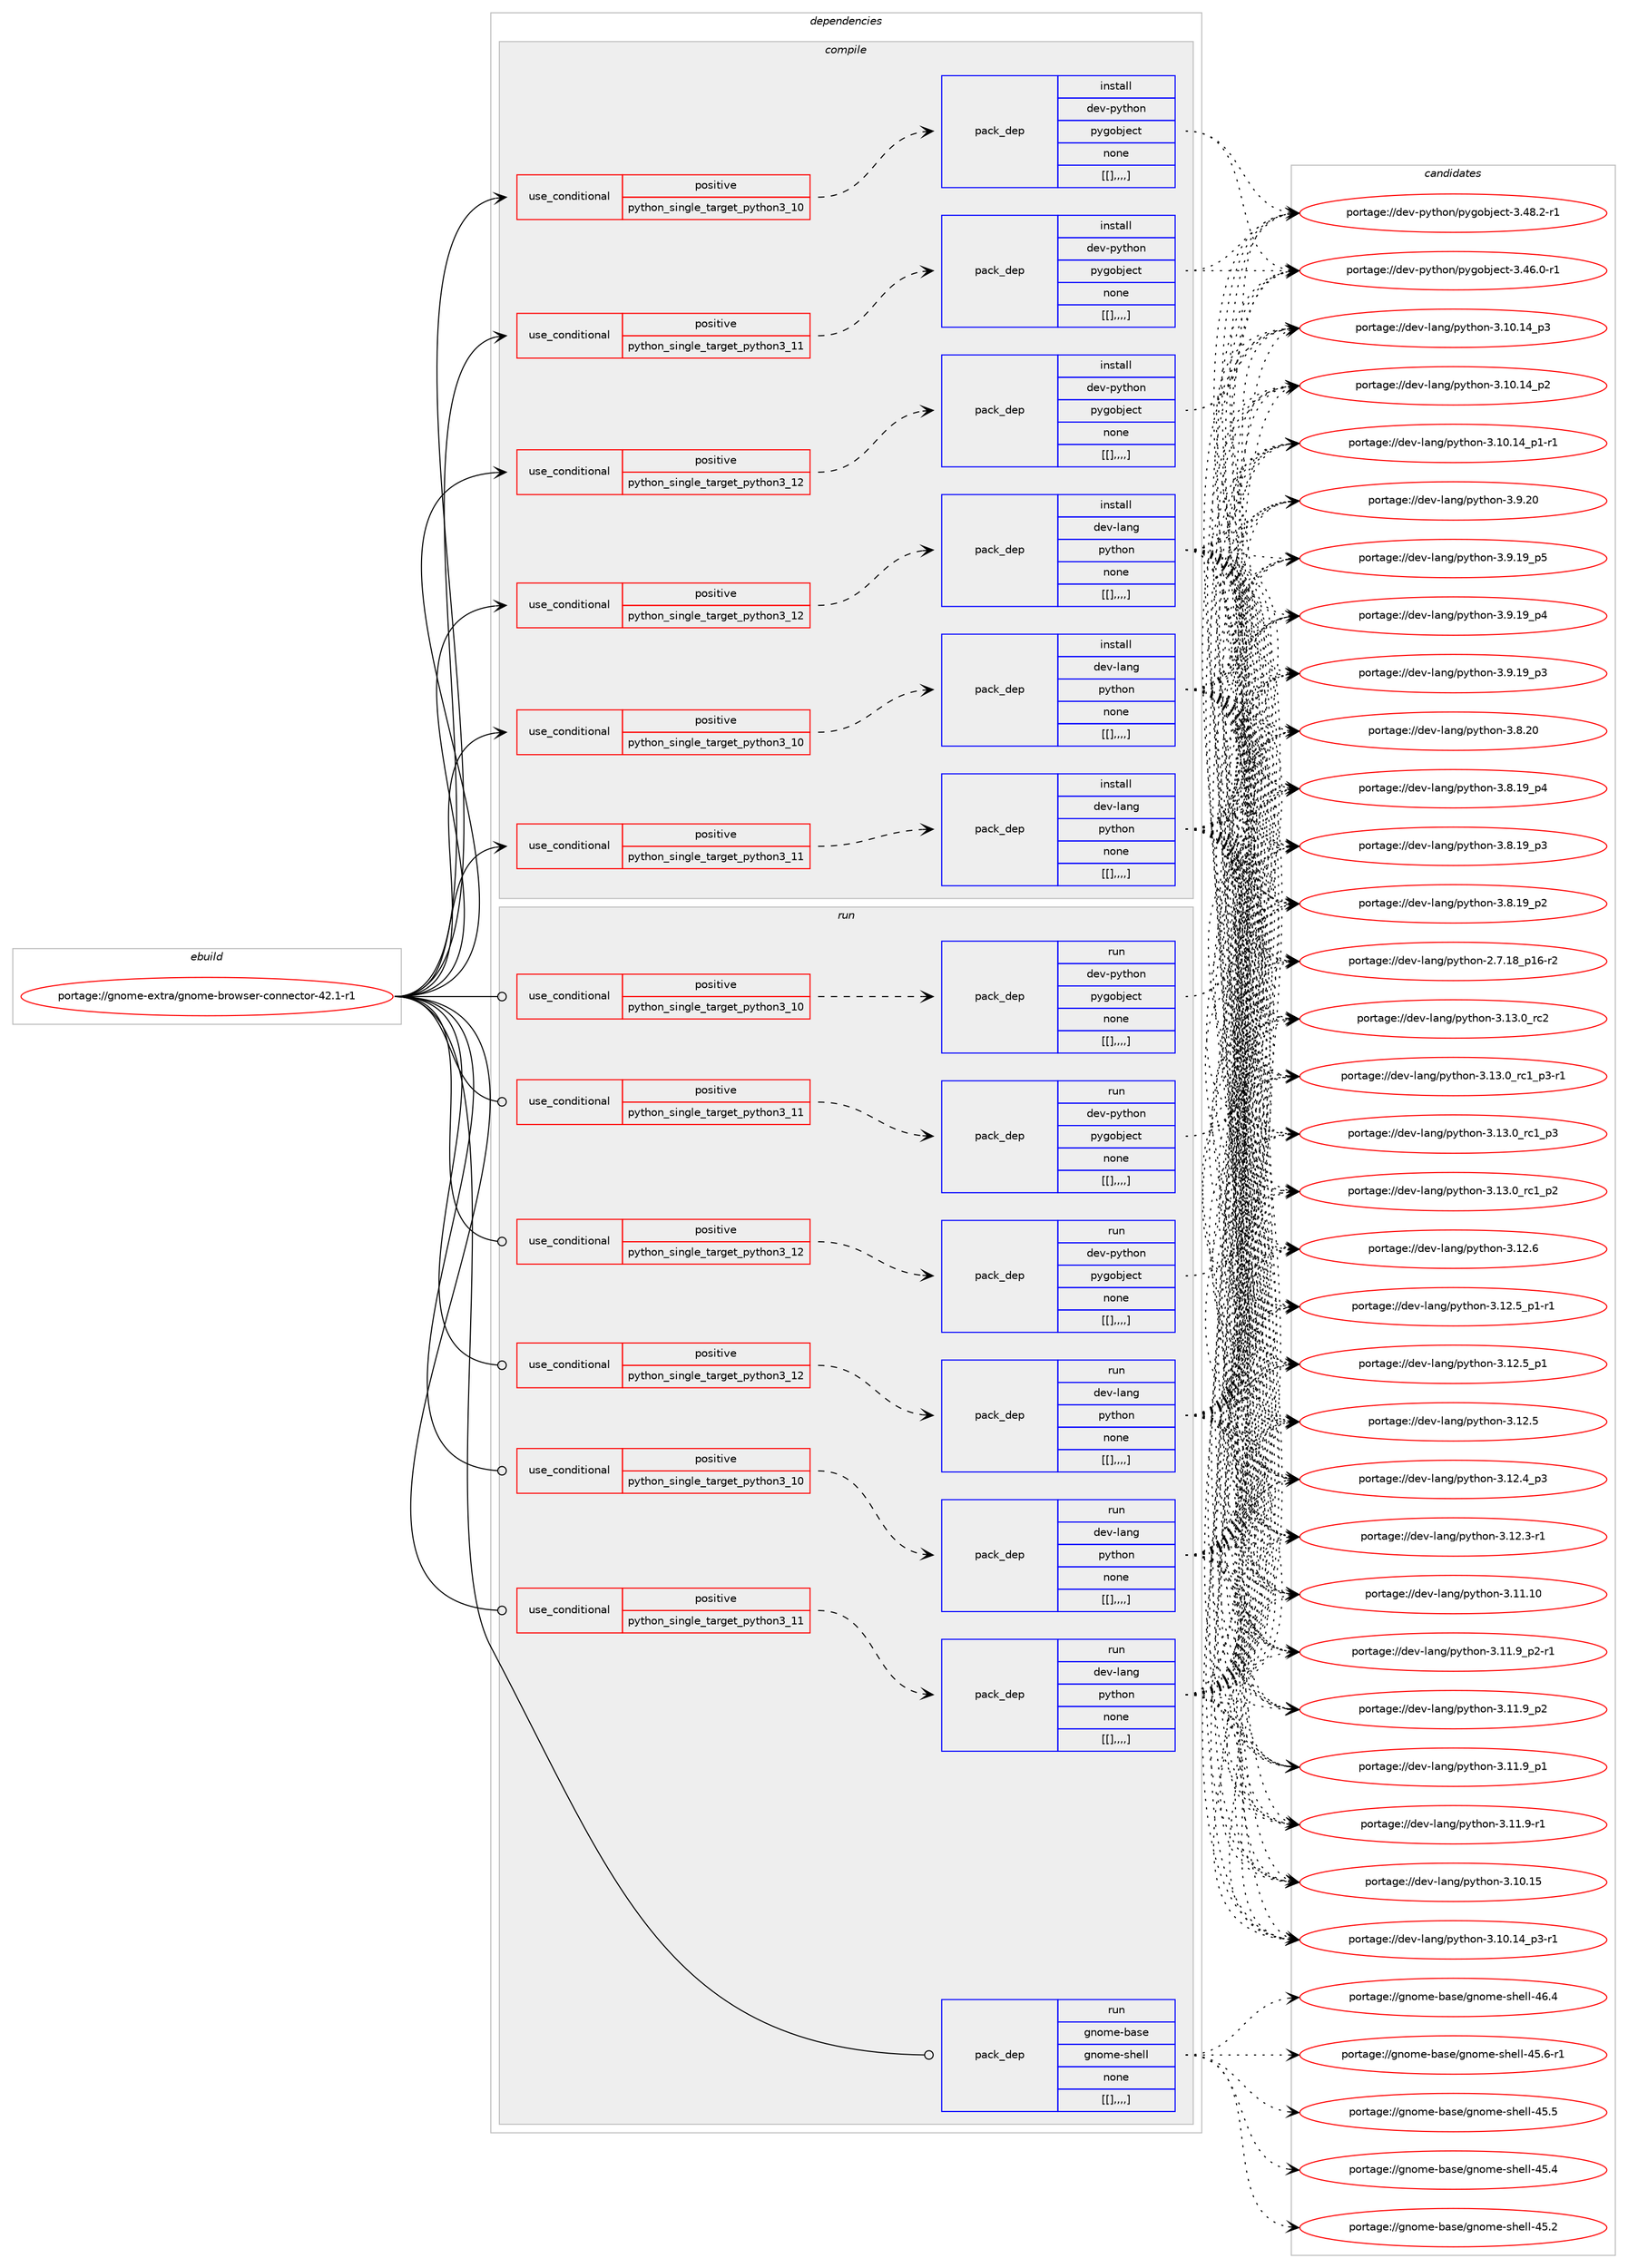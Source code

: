 digraph prolog {

# *************
# Graph options
# *************

newrank=true;
concentrate=true;
compound=true;
graph [rankdir=LR,fontname=Helvetica,fontsize=10,ranksep=1.5];#, ranksep=2.5, nodesep=0.2];
edge  [arrowhead=vee];
node  [fontname=Helvetica,fontsize=10];

# **********
# The ebuild
# **********

subgraph cluster_leftcol {
color=gray;
label=<<i>ebuild</i>>;
id [label="portage://gnome-extra/gnome-browser-connector-42.1-r1", color=red, width=4, href="../gnome-extra/gnome-browser-connector-42.1-r1.svg"];
}

# ****************
# The dependencies
# ****************

subgraph cluster_midcol {
color=gray;
label=<<i>dependencies</i>>;
subgraph cluster_compile {
fillcolor="#eeeeee";
style=filled;
label=<<i>compile</i>>;
subgraph cond67592 {
dependency243930 [label=<<TABLE BORDER="0" CELLBORDER="1" CELLSPACING="0" CELLPADDING="4"><TR><TD ROWSPAN="3" CELLPADDING="10">use_conditional</TD></TR><TR><TD>positive</TD></TR><TR><TD>python_single_target_python3_10</TD></TR></TABLE>>, shape=none, color=red];
subgraph pack174820 {
dependency243931 [label=<<TABLE BORDER="0" CELLBORDER="1" CELLSPACING="0" CELLPADDING="4" WIDTH="220"><TR><TD ROWSPAN="6" CELLPADDING="30">pack_dep</TD></TR><TR><TD WIDTH="110">install</TD></TR><TR><TD>dev-lang</TD></TR><TR><TD>python</TD></TR><TR><TD>none</TD></TR><TR><TD>[[],,,,]</TD></TR></TABLE>>, shape=none, color=blue];
}
dependency243930:e -> dependency243931:w [weight=20,style="dashed",arrowhead="vee"];
}
id:e -> dependency243930:w [weight=20,style="solid",arrowhead="vee"];
subgraph cond67593 {
dependency243932 [label=<<TABLE BORDER="0" CELLBORDER="1" CELLSPACING="0" CELLPADDING="4"><TR><TD ROWSPAN="3" CELLPADDING="10">use_conditional</TD></TR><TR><TD>positive</TD></TR><TR><TD>python_single_target_python3_10</TD></TR></TABLE>>, shape=none, color=red];
subgraph pack174821 {
dependency243933 [label=<<TABLE BORDER="0" CELLBORDER="1" CELLSPACING="0" CELLPADDING="4" WIDTH="220"><TR><TD ROWSPAN="6" CELLPADDING="30">pack_dep</TD></TR><TR><TD WIDTH="110">install</TD></TR><TR><TD>dev-python</TD></TR><TR><TD>pygobject</TD></TR><TR><TD>none</TD></TR><TR><TD>[[],,,,]</TD></TR></TABLE>>, shape=none, color=blue];
}
dependency243932:e -> dependency243933:w [weight=20,style="dashed",arrowhead="vee"];
}
id:e -> dependency243932:w [weight=20,style="solid",arrowhead="vee"];
subgraph cond67594 {
dependency243934 [label=<<TABLE BORDER="0" CELLBORDER="1" CELLSPACING="0" CELLPADDING="4"><TR><TD ROWSPAN="3" CELLPADDING="10">use_conditional</TD></TR><TR><TD>positive</TD></TR><TR><TD>python_single_target_python3_11</TD></TR></TABLE>>, shape=none, color=red];
subgraph pack174822 {
dependency243935 [label=<<TABLE BORDER="0" CELLBORDER="1" CELLSPACING="0" CELLPADDING="4" WIDTH="220"><TR><TD ROWSPAN="6" CELLPADDING="30">pack_dep</TD></TR><TR><TD WIDTH="110">install</TD></TR><TR><TD>dev-lang</TD></TR><TR><TD>python</TD></TR><TR><TD>none</TD></TR><TR><TD>[[],,,,]</TD></TR></TABLE>>, shape=none, color=blue];
}
dependency243934:e -> dependency243935:w [weight=20,style="dashed",arrowhead="vee"];
}
id:e -> dependency243934:w [weight=20,style="solid",arrowhead="vee"];
subgraph cond67595 {
dependency243936 [label=<<TABLE BORDER="0" CELLBORDER="1" CELLSPACING="0" CELLPADDING="4"><TR><TD ROWSPAN="3" CELLPADDING="10">use_conditional</TD></TR><TR><TD>positive</TD></TR><TR><TD>python_single_target_python3_11</TD></TR></TABLE>>, shape=none, color=red];
subgraph pack174823 {
dependency243937 [label=<<TABLE BORDER="0" CELLBORDER="1" CELLSPACING="0" CELLPADDING="4" WIDTH="220"><TR><TD ROWSPAN="6" CELLPADDING="30">pack_dep</TD></TR><TR><TD WIDTH="110">install</TD></TR><TR><TD>dev-python</TD></TR><TR><TD>pygobject</TD></TR><TR><TD>none</TD></TR><TR><TD>[[],,,,]</TD></TR></TABLE>>, shape=none, color=blue];
}
dependency243936:e -> dependency243937:w [weight=20,style="dashed",arrowhead="vee"];
}
id:e -> dependency243936:w [weight=20,style="solid",arrowhead="vee"];
subgraph cond67596 {
dependency243938 [label=<<TABLE BORDER="0" CELLBORDER="1" CELLSPACING="0" CELLPADDING="4"><TR><TD ROWSPAN="3" CELLPADDING="10">use_conditional</TD></TR><TR><TD>positive</TD></TR><TR><TD>python_single_target_python3_12</TD></TR></TABLE>>, shape=none, color=red];
subgraph pack174824 {
dependency243939 [label=<<TABLE BORDER="0" CELLBORDER="1" CELLSPACING="0" CELLPADDING="4" WIDTH="220"><TR><TD ROWSPAN="6" CELLPADDING="30">pack_dep</TD></TR><TR><TD WIDTH="110">install</TD></TR><TR><TD>dev-lang</TD></TR><TR><TD>python</TD></TR><TR><TD>none</TD></TR><TR><TD>[[],,,,]</TD></TR></TABLE>>, shape=none, color=blue];
}
dependency243938:e -> dependency243939:w [weight=20,style="dashed",arrowhead="vee"];
}
id:e -> dependency243938:w [weight=20,style="solid",arrowhead="vee"];
subgraph cond67597 {
dependency243940 [label=<<TABLE BORDER="0" CELLBORDER="1" CELLSPACING="0" CELLPADDING="4"><TR><TD ROWSPAN="3" CELLPADDING="10">use_conditional</TD></TR><TR><TD>positive</TD></TR><TR><TD>python_single_target_python3_12</TD></TR></TABLE>>, shape=none, color=red];
subgraph pack174825 {
dependency243941 [label=<<TABLE BORDER="0" CELLBORDER="1" CELLSPACING="0" CELLPADDING="4" WIDTH="220"><TR><TD ROWSPAN="6" CELLPADDING="30">pack_dep</TD></TR><TR><TD WIDTH="110">install</TD></TR><TR><TD>dev-python</TD></TR><TR><TD>pygobject</TD></TR><TR><TD>none</TD></TR><TR><TD>[[],,,,]</TD></TR></TABLE>>, shape=none, color=blue];
}
dependency243940:e -> dependency243941:w [weight=20,style="dashed",arrowhead="vee"];
}
id:e -> dependency243940:w [weight=20,style="solid",arrowhead="vee"];
}
subgraph cluster_compileandrun {
fillcolor="#eeeeee";
style=filled;
label=<<i>compile and run</i>>;
}
subgraph cluster_run {
fillcolor="#eeeeee";
style=filled;
label=<<i>run</i>>;
subgraph cond67598 {
dependency243942 [label=<<TABLE BORDER="0" CELLBORDER="1" CELLSPACING="0" CELLPADDING="4"><TR><TD ROWSPAN="3" CELLPADDING="10">use_conditional</TD></TR><TR><TD>positive</TD></TR><TR><TD>python_single_target_python3_10</TD></TR></TABLE>>, shape=none, color=red];
subgraph pack174826 {
dependency243943 [label=<<TABLE BORDER="0" CELLBORDER="1" CELLSPACING="0" CELLPADDING="4" WIDTH="220"><TR><TD ROWSPAN="6" CELLPADDING="30">pack_dep</TD></TR><TR><TD WIDTH="110">run</TD></TR><TR><TD>dev-lang</TD></TR><TR><TD>python</TD></TR><TR><TD>none</TD></TR><TR><TD>[[],,,,]</TD></TR></TABLE>>, shape=none, color=blue];
}
dependency243942:e -> dependency243943:w [weight=20,style="dashed",arrowhead="vee"];
}
id:e -> dependency243942:w [weight=20,style="solid",arrowhead="odot"];
subgraph cond67599 {
dependency243944 [label=<<TABLE BORDER="0" CELLBORDER="1" CELLSPACING="0" CELLPADDING="4"><TR><TD ROWSPAN="3" CELLPADDING="10">use_conditional</TD></TR><TR><TD>positive</TD></TR><TR><TD>python_single_target_python3_10</TD></TR></TABLE>>, shape=none, color=red];
subgraph pack174827 {
dependency243945 [label=<<TABLE BORDER="0" CELLBORDER="1" CELLSPACING="0" CELLPADDING="4" WIDTH="220"><TR><TD ROWSPAN="6" CELLPADDING="30">pack_dep</TD></TR><TR><TD WIDTH="110">run</TD></TR><TR><TD>dev-python</TD></TR><TR><TD>pygobject</TD></TR><TR><TD>none</TD></TR><TR><TD>[[],,,,]</TD></TR></TABLE>>, shape=none, color=blue];
}
dependency243944:e -> dependency243945:w [weight=20,style="dashed",arrowhead="vee"];
}
id:e -> dependency243944:w [weight=20,style="solid",arrowhead="odot"];
subgraph cond67600 {
dependency243946 [label=<<TABLE BORDER="0" CELLBORDER="1" CELLSPACING="0" CELLPADDING="4"><TR><TD ROWSPAN="3" CELLPADDING="10">use_conditional</TD></TR><TR><TD>positive</TD></TR><TR><TD>python_single_target_python3_11</TD></TR></TABLE>>, shape=none, color=red];
subgraph pack174828 {
dependency243947 [label=<<TABLE BORDER="0" CELLBORDER="1" CELLSPACING="0" CELLPADDING="4" WIDTH="220"><TR><TD ROWSPAN="6" CELLPADDING="30">pack_dep</TD></TR><TR><TD WIDTH="110">run</TD></TR><TR><TD>dev-lang</TD></TR><TR><TD>python</TD></TR><TR><TD>none</TD></TR><TR><TD>[[],,,,]</TD></TR></TABLE>>, shape=none, color=blue];
}
dependency243946:e -> dependency243947:w [weight=20,style="dashed",arrowhead="vee"];
}
id:e -> dependency243946:w [weight=20,style="solid",arrowhead="odot"];
subgraph cond67601 {
dependency243948 [label=<<TABLE BORDER="0" CELLBORDER="1" CELLSPACING="0" CELLPADDING="4"><TR><TD ROWSPAN="3" CELLPADDING="10">use_conditional</TD></TR><TR><TD>positive</TD></TR><TR><TD>python_single_target_python3_11</TD></TR></TABLE>>, shape=none, color=red];
subgraph pack174829 {
dependency243949 [label=<<TABLE BORDER="0" CELLBORDER="1" CELLSPACING="0" CELLPADDING="4" WIDTH="220"><TR><TD ROWSPAN="6" CELLPADDING="30">pack_dep</TD></TR><TR><TD WIDTH="110">run</TD></TR><TR><TD>dev-python</TD></TR><TR><TD>pygobject</TD></TR><TR><TD>none</TD></TR><TR><TD>[[],,,,]</TD></TR></TABLE>>, shape=none, color=blue];
}
dependency243948:e -> dependency243949:w [weight=20,style="dashed",arrowhead="vee"];
}
id:e -> dependency243948:w [weight=20,style="solid",arrowhead="odot"];
subgraph cond67602 {
dependency243950 [label=<<TABLE BORDER="0" CELLBORDER="1" CELLSPACING="0" CELLPADDING="4"><TR><TD ROWSPAN="3" CELLPADDING="10">use_conditional</TD></TR><TR><TD>positive</TD></TR><TR><TD>python_single_target_python3_12</TD></TR></TABLE>>, shape=none, color=red];
subgraph pack174830 {
dependency243951 [label=<<TABLE BORDER="0" CELLBORDER="1" CELLSPACING="0" CELLPADDING="4" WIDTH="220"><TR><TD ROWSPAN="6" CELLPADDING="30">pack_dep</TD></TR><TR><TD WIDTH="110">run</TD></TR><TR><TD>dev-lang</TD></TR><TR><TD>python</TD></TR><TR><TD>none</TD></TR><TR><TD>[[],,,,]</TD></TR></TABLE>>, shape=none, color=blue];
}
dependency243950:e -> dependency243951:w [weight=20,style="dashed",arrowhead="vee"];
}
id:e -> dependency243950:w [weight=20,style="solid",arrowhead="odot"];
subgraph cond67603 {
dependency243952 [label=<<TABLE BORDER="0" CELLBORDER="1" CELLSPACING="0" CELLPADDING="4"><TR><TD ROWSPAN="3" CELLPADDING="10">use_conditional</TD></TR><TR><TD>positive</TD></TR><TR><TD>python_single_target_python3_12</TD></TR></TABLE>>, shape=none, color=red];
subgraph pack174831 {
dependency243953 [label=<<TABLE BORDER="0" CELLBORDER="1" CELLSPACING="0" CELLPADDING="4" WIDTH="220"><TR><TD ROWSPAN="6" CELLPADDING="30">pack_dep</TD></TR><TR><TD WIDTH="110">run</TD></TR><TR><TD>dev-python</TD></TR><TR><TD>pygobject</TD></TR><TR><TD>none</TD></TR><TR><TD>[[],,,,]</TD></TR></TABLE>>, shape=none, color=blue];
}
dependency243952:e -> dependency243953:w [weight=20,style="dashed",arrowhead="vee"];
}
id:e -> dependency243952:w [weight=20,style="solid",arrowhead="odot"];
subgraph pack174832 {
dependency243954 [label=<<TABLE BORDER="0" CELLBORDER="1" CELLSPACING="0" CELLPADDING="4" WIDTH="220"><TR><TD ROWSPAN="6" CELLPADDING="30">pack_dep</TD></TR><TR><TD WIDTH="110">run</TD></TR><TR><TD>gnome-base</TD></TR><TR><TD>gnome-shell</TD></TR><TR><TD>none</TD></TR><TR><TD>[[],,,,]</TD></TR></TABLE>>, shape=none, color=blue];
}
id:e -> dependency243954:w [weight=20,style="solid",arrowhead="odot"];
}
}

# **************
# The candidates
# **************

subgraph cluster_choices {
rank=same;
color=gray;
label=<<i>candidates</i>>;

subgraph choice174820 {
color=black;
nodesep=1;
choice10010111845108971101034711212111610411111045514649514648951149950 [label="portage://dev-lang/python-3.13.0_rc2", color=red, width=4,href="../dev-lang/python-3.13.0_rc2.svg"];
choice1001011184510897110103471121211161041111104551464951464895114994995112514511449 [label="portage://dev-lang/python-3.13.0_rc1_p3-r1", color=red, width=4,href="../dev-lang/python-3.13.0_rc1_p3-r1.svg"];
choice100101118451089711010347112121116104111110455146495146489511499499511251 [label="portage://dev-lang/python-3.13.0_rc1_p3", color=red, width=4,href="../dev-lang/python-3.13.0_rc1_p3.svg"];
choice100101118451089711010347112121116104111110455146495146489511499499511250 [label="portage://dev-lang/python-3.13.0_rc1_p2", color=red, width=4,href="../dev-lang/python-3.13.0_rc1_p2.svg"];
choice10010111845108971101034711212111610411111045514649504654 [label="portage://dev-lang/python-3.12.6", color=red, width=4,href="../dev-lang/python-3.12.6.svg"];
choice1001011184510897110103471121211161041111104551464950465395112494511449 [label="portage://dev-lang/python-3.12.5_p1-r1", color=red, width=4,href="../dev-lang/python-3.12.5_p1-r1.svg"];
choice100101118451089711010347112121116104111110455146495046539511249 [label="portage://dev-lang/python-3.12.5_p1", color=red, width=4,href="../dev-lang/python-3.12.5_p1.svg"];
choice10010111845108971101034711212111610411111045514649504653 [label="portage://dev-lang/python-3.12.5", color=red, width=4,href="../dev-lang/python-3.12.5.svg"];
choice100101118451089711010347112121116104111110455146495046529511251 [label="portage://dev-lang/python-3.12.4_p3", color=red, width=4,href="../dev-lang/python-3.12.4_p3.svg"];
choice100101118451089711010347112121116104111110455146495046514511449 [label="portage://dev-lang/python-3.12.3-r1", color=red, width=4,href="../dev-lang/python-3.12.3-r1.svg"];
choice1001011184510897110103471121211161041111104551464949464948 [label="portage://dev-lang/python-3.11.10", color=red, width=4,href="../dev-lang/python-3.11.10.svg"];
choice1001011184510897110103471121211161041111104551464949465795112504511449 [label="portage://dev-lang/python-3.11.9_p2-r1", color=red, width=4,href="../dev-lang/python-3.11.9_p2-r1.svg"];
choice100101118451089711010347112121116104111110455146494946579511250 [label="portage://dev-lang/python-3.11.9_p2", color=red, width=4,href="../dev-lang/python-3.11.9_p2.svg"];
choice100101118451089711010347112121116104111110455146494946579511249 [label="portage://dev-lang/python-3.11.9_p1", color=red, width=4,href="../dev-lang/python-3.11.9_p1.svg"];
choice100101118451089711010347112121116104111110455146494946574511449 [label="portage://dev-lang/python-3.11.9-r1", color=red, width=4,href="../dev-lang/python-3.11.9-r1.svg"];
choice1001011184510897110103471121211161041111104551464948464953 [label="portage://dev-lang/python-3.10.15", color=red, width=4,href="../dev-lang/python-3.10.15.svg"];
choice100101118451089711010347112121116104111110455146494846495295112514511449 [label="portage://dev-lang/python-3.10.14_p3-r1", color=red, width=4,href="../dev-lang/python-3.10.14_p3-r1.svg"];
choice10010111845108971101034711212111610411111045514649484649529511251 [label="portage://dev-lang/python-3.10.14_p3", color=red, width=4,href="../dev-lang/python-3.10.14_p3.svg"];
choice10010111845108971101034711212111610411111045514649484649529511250 [label="portage://dev-lang/python-3.10.14_p2", color=red, width=4,href="../dev-lang/python-3.10.14_p2.svg"];
choice100101118451089711010347112121116104111110455146494846495295112494511449 [label="portage://dev-lang/python-3.10.14_p1-r1", color=red, width=4,href="../dev-lang/python-3.10.14_p1-r1.svg"];
choice10010111845108971101034711212111610411111045514657465048 [label="portage://dev-lang/python-3.9.20", color=red, width=4,href="../dev-lang/python-3.9.20.svg"];
choice100101118451089711010347112121116104111110455146574649579511253 [label="portage://dev-lang/python-3.9.19_p5", color=red, width=4,href="../dev-lang/python-3.9.19_p5.svg"];
choice100101118451089711010347112121116104111110455146574649579511252 [label="portage://dev-lang/python-3.9.19_p4", color=red, width=4,href="../dev-lang/python-3.9.19_p4.svg"];
choice100101118451089711010347112121116104111110455146574649579511251 [label="portage://dev-lang/python-3.9.19_p3", color=red, width=4,href="../dev-lang/python-3.9.19_p3.svg"];
choice10010111845108971101034711212111610411111045514656465048 [label="portage://dev-lang/python-3.8.20", color=red, width=4,href="../dev-lang/python-3.8.20.svg"];
choice100101118451089711010347112121116104111110455146564649579511252 [label="portage://dev-lang/python-3.8.19_p4", color=red, width=4,href="../dev-lang/python-3.8.19_p4.svg"];
choice100101118451089711010347112121116104111110455146564649579511251 [label="portage://dev-lang/python-3.8.19_p3", color=red, width=4,href="../dev-lang/python-3.8.19_p3.svg"];
choice100101118451089711010347112121116104111110455146564649579511250 [label="portage://dev-lang/python-3.8.19_p2", color=red, width=4,href="../dev-lang/python-3.8.19_p2.svg"];
choice100101118451089711010347112121116104111110455046554649569511249544511450 [label="portage://dev-lang/python-2.7.18_p16-r2", color=red, width=4,href="../dev-lang/python-2.7.18_p16-r2.svg"];
dependency243931:e -> choice10010111845108971101034711212111610411111045514649514648951149950:w [style=dotted,weight="100"];
dependency243931:e -> choice1001011184510897110103471121211161041111104551464951464895114994995112514511449:w [style=dotted,weight="100"];
dependency243931:e -> choice100101118451089711010347112121116104111110455146495146489511499499511251:w [style=dotted,weight="100"];
dependency243931:e -> choice100101118451089711010347112121116104111110455146495146489511499499511250:w [style=dotted,weight="100"];
dependency243931:e -> choice10010111845108971101034711212111610411111045514649504654:w [style=dotted,weight="100"];
dependency243931:e -> choice1001011184510897110103471121211161041111104551464950465395112494511449:w [style=dotted,weight="100"];
dependency243931:e -> choice100101118451089711010347112121116104111110455146495046539511249:w [style=dotted,weight="100"];
dependency243931:e -> choice10010111845108971101034711212111610411111045514649504653:w [style=dotted,weight="100"];
dependency243931:e -> choice100101118451089711010347112121116104111110455146495046529511251:w [style=dotted,weight="100"];
dependency243931:e -> choice100101118451089711010347112121116104111110455146495046514511449:w [style=dotted,weight="100"];
dependency243931:e -> choice1001011184510897110103471121211161041111104551464949464948:w [style=dotted,weight="100"];
dependency243931:e -> choice1001011184510897110103471121211161041111104551464949465795112504511449:w [style=dotted,weight="100"];
dependency243931:e -> choice100101118451089711010347112121116104111110455146494946579511250:w [style=dotted,weight="100"];
dependency243931:e -> choice100101118451089711010347112121116104111110455146494946579511249:w [style=dotted,weight="100"];
dependency243931:e -> choice100101118451089711010347112121116104111110455146494946574511449:w [style=dotted,weight="100"];
dependency243931:e -> choice1001011184510897110103471121211161041111104551464948464953:w [style=dotted,weight="100"];
dependency243931:e -> choice100101118451089711010347112121116104111110455146494846495295112514511449:w [style=dotted,weight="100"];
dependency243931:e -> choice10010111845108971101034711212111610411111045514649484649529511251:w [style=dotted,weight="100"];
dependency243931:e -> choice10010111845108971101034711212111610411111045514649484649529511250:w [style=dotted,weight="100"];
dependency243931:e -> choice100101118451089711010347112121116104111110455146494846495295112494511449:w [style=dotted,weight="100"];
dependency243931:e -> choice10010111845108971101034711212111610411111045514657465048:w [style=dotted,weight="100"];
dependency243931:e -> choice100101118451089711010347112121116104111110455146574649579511253:w [style=dotted,weight="100"];
dependency243931:e -> choice100101118451089711010347112121116104111110455146574649579511252:w [style=dotted,weight="100"];
dependency243931:e -> choice100101118451089711010347112121116104111110455146574649579511251:w [style=dotted,weight="100"];
dependency243931:e -> choice10010111845108971101034711212111610411111045514656465048:w [style=dotted,weight="100"];
dependency243931:e -> choice100101118451089711010347112121116104111110455146564649579511252:w [style=dotted,weight="100"];
dependency243931:e -> choice100101118451089711010347112121116104111110455146564649579511251:w [style=dotted,weight="100"];
dependency243931:e -> choice100101118451089711010347112121116104111110455146564649579511250:w [style=dotted,weight="100"];
dependency243931:e -> choice100101118451089711010347112121116104111110455046554649569511249544511450:w [style=dotted,weight="100"];
}
subgraph choice174821 {
color=black;
nodesep=1;
choice10010111845112121116104111110471121211031119810610199116455146525646504511449 [label="portage://dev-python/pygobject-3.48.2-r1", color=red, width=4,href="../dev-python/pygobject-3.48.2-r1.svg"];
choice10010111845112121116104111110471121211031119810610199116455146525446484511449 [label="portage://dev-python/pygobject-3.46.0-r1", color=red, width=4,href="../dev-python/pygobject-3.46.0-r1.svg"];
dependency243933:e -> choice10010111845112121116104111110471121211031119810610199116455146525646504511449:w [style=dotted,weight="100"];
dependency243933:e -> choice10010111845112121116104111110471121211031119810610199116455146525446484511449:w [style=dotted,weight="100"];
}
subgraph choice174822 {
color=black;
nodesep=1;
choice10010111845108971101034711212111610411111045514649514648951149950 [label="portage://dev-lang/python-3.13.0_rc2", color=red, width=4,href="../dev-lang/python-3.13.0_rc2.svg"];
choice1001011184510897110103471121211161041111104551464951464895114994995112514511449 [label="portage://dev-lang/python-3.13.0_rc1_p3-r1", color=red, width=4,href="../dev-lang/python-3.13.0_rc1_p3-r1.svg"];
choice100101118451089711010347112121116104111110455146495146489511499499511251 [label="portage://dev-lang/python-3.13.0_rc1_p3", color=red, width=4,href="../dev-lang/python-3.13.0_rc1_p3.svg"];
choice100101118451089711010347112121116104111110455146495146489511499499511250 [label="portage://dev-lang/python-3.13.0_rc1_p2", color=red, width=4,href="../dev-lang/python-3.13.0_rc1_p2.svg"];
choice10010111845108971101034711212111610411111045514649504654 [label="portage://dev-lang/python-3.12.6", color=red, width=4,href="../dev-lang/python-3.12.6.svg"];
choice1001011184510897110103471121211161041111104551464950465395112494511449 [label="portage://dev-lang/python-3.12.5_p1-r1", color=red, width=4,href="../dev-lang/python-3.12.5_p1-r1.svg"];
choice100101118451089711010347112121116104111110455146495046539511249 [label="portage://dev-lang/python-3.12.5_p1", color=red, width=4,href="../dev-lang/python-3.12.5_p1.svg"];
choice10010111845108971101034711212111610411111045514649504653 [label="portage://dev-lang/python-3.12.5", color=red, width=4,href="../dev-lang/python-3.12.5.svg"];
choice100101118451089711010347112121116104111110455146495046529511251 [label="portage://dev-lang/python-3.12.4_p3", color=red, width=4,href="../dev-lang/python-3.12.4_p3.svg"];
choice100101118451089711010347112121116104111110455146495046514511449 [label="portage://dev-lang/python-3.12.3-r1", color=red, width=4,href="../dev-lang/python-3.12.3-r1.svg"];
choice1001011184510897110103471121211161041111104551464949464948 [label="portage://dev-lang/python-3.11.10", color=red, width=4,href="../dev-lang/python-3.11.10.svg"];
choice1001011184510897110103471121211161041111104551464949465795112504511449 [label="portage://dev-lang/python-3.11.9_p2-r1", color=red, width=4,href="../dev-lang/python-3.11.9_p2-r1.svg"];
choice100101118451089711010347112121116104111110455146494946579511250 [label="portage://dev-lang/python-3.11.9_p2", color=red, width=4,href="../dev-lang/python-3.11.9_p2.svg"];
choice100101118451089711010347112121116104111110455146494946579511249 [label="portage://dev-lang/python-3.11.9_p1", color=red, width=4,href="../dev-lang/python-3.11.9_p1.svg"];
choice100101118451089711010347112121116104111110455146494946574511449 [label="portage://dev-lang/python-3.11.9-r1", color=red, width=4,href="../dev-lang/python-3.11.9-r1.svg"];
choice1001011184510897110103471121211161041111104551464948464953 [label="portage://dev-lang/python-3.10.15", color=red, width=4,href="../dev-lang/python-3.10.15.svg"];
choice100101118451089711010347112121116104111110455146494846495295112514511449 [label="portage://dev-lang/python-3.10.14_p3-r1", color=red, width=4,href="../dev-lang/python-3.10.14_p3-r1.svg"];
choice10010111845108971101034711212111610411111045514649484649529511251 [label="portage://dev-lang/python-3.10.14_p3", color=red, width=4,href="../dev-lang/python-3.10.14_p3.svg"];
choice10010111845108971101034711212111610411111045514649484649529511250 [label="portage://dev-lang/python-3.10.14_p2", color=red, width=4,href="../dev-lang/python-3.10.14_p2.svg"];
choice100101118451089711010347112121116104111110455146494846495295112494511449 [label="portage://dev-lang/python-3.10.14_p1-r1", color=red, width=4,href="../dev-lang/python-3.10.14_p1-r1.svg"];
choice10010111845108971101034711212111610411111045514657465048 [label="portage://dev-lang/python-3.9.20", color=red, width=4,href="../dev-lang/python-3.9.20.svg"];
choice100101118451089711010347112121116104111110455146574649579511253 [label="portage://dev-lang/python-3.9.19_p5", color=red, width=4,href="../dev-lang/python-3.9.19_p5.svg"];
choice100101118451089711010347112121116104111110455146574649579511252 [label="portage://dev-lang/python-3.9.19_p4", color=red, width=4,href="../dev-lang/python-3.9.19_p4.svg"];
choice100101118451089711010347112121116104111110455146574649579511251 [label="portage://dev-lang/python-3.9.19_p3", color=red, width=4,href="../dev-lang/python-3.9.19_p3.svg"];
choice10010111845108971101034711212111610411111045514656465048 [label="portage://dev-lang/python-3.8.20", color=red, width=4,href="../dev-lang/python-3.8.20.svg"];
choice100101118451089711010347112121116104111110455146564649579511252 [label="portage://dev-lang/python-3.8.19_p4", color=red, width=4,href="../dev-lang/python-3.8.19_p4.svg"];
choice100101118451089711010347112121116104111110455146564649579511251 [label="portage://dev-lang/python-3.8.19_p3", color=red, width=4,href="../dev-lang/python-3.8.19_p3.svg"];
choice100101118451089711010347112121116104111110455146564649579511250 [label="portage://dev-lang/python-3.8.19_p2", color=red, width=4,href="../dev-lang/python-3.8.19_p2.svg"];
choice100101118451089711010347112121116104111110455046554649569511249544511450 [label="portage://dev-lang/python-2.7.18_p16-r2", color=red, width=4,href="../dev-lang/python-2.7.18_p16-r2.svg"];
dependency243935:e -> choice10010111845108971101034711212111610411111045514649514648951149950:w [style=dotted,weight="100"];
dependency243935:e -> choice1001011184510897110103471121211161041111104551464951464895114994995112514511449:w [style=dotted,weight="100"];
dependency243935:e -> choice100101118451089711010347112121116104111110455146495146489511499499511251:w [style=dotted,weight="100"];
dependency243935:e -> choice100101118451089711010347112121116104111110455146495146489511499499511250:w [style=dotted,weight="100"];
dependency243935:e -> choice10010111845108971101034711212111610411111045514649504654:w [style=dotted,weight="100"];
dependency243935:e -> choice1001011184510897110103471121211161041111104551464950465395112494511449:w [style=dotted,weight="100"];
dependency243935:e -> choice100101118451089711010347112121116104111110455146495046539511249:w [style=dotted,weight="100"];
dependency243935:e -> choice10010111845108971101034711212111610411111045514649504653:w [style=dotted,weight="100"];
dependency243935:e -> choice100101118451089711010347112121116104111110455146495046529511251:w [style=dotted,weight="100"];
dependency243935:e -> choice100101118451089711010347112121116104111110455146495046514511449:w [style=dotted,weight="100"];
dependency243935:e -> choice1001011184510897110103471121211161041111104551464949464948:w [style=dotted,weight="100"];
dependency243935:e -> choice1001011184510897110103471121211161041111104551464949465795112504511449:w [style=dotted,weight="100"];
dependency243935:e -> choice100101118451089711010347112121116104111110455146494946579511250:w [style=dotted,weight="100"];
dependency243935:e -> choice100101118451089711010347112121116104111110455146494946579511249:w [style=dotted,weight="100"];
dependency243935:e -> choice100101118451089711010347112121116104111110455146494946574511449:w [style=dotted,weight="100"];
dependency243935:e -> choice1001011184510897110103471121211161041111104551464948464953:w [style=dotted,weight="100"];
dependency243935:e -> choice100101118451089711010347112121116104111110455146494846495295112514511449:w [style=dotted,weight="100"];
dependency243935:e -> choice10010111845108971101034711212111610411111045514649484649529511251:w [style=dotted,weight="100"];
dependency243935:e -> choice10010111845108971101034711212111610411111045514649484649529511250:w [style=dotted,weight="100"];
dependency243935:e -> choice100101118451089711010347112121116104111110455146494846495295112494511449:w [style=dotted,weight="100"];
dependency243935:e -> choice10010111845108971101034711212111610411111045514657465048:w [style=dotted,weight="100"];
dependency243935:e -> choice100101118451089711010347112121116104111110455146574649579511253:w [style=dotted,weight="100"];
dependency243935:e -> choice100101118451089711010347112121116104111110455146574649579511252:w [style=dotted,weight="100"];
dependency243935:e -> choice100101118451089711010347112121116104111110455146574649579511251:w [style=dotted,weight="100"];
dependency243935:e -> choice10010111845108971101034711212111610411111045514656465048:w [style=dotted,weight="100"];
dependency243935:e -> choice100101118451089711010347112121116104111110455146564649579511252:w [style=dotted,weight="100"];
dependency243935:e -> choice100101118451089711010347112121116104111110455146564649579511251:w [style=dotted,weight="100"];
dependency243935:e -> choice100101118451089711010347112121116104111110455146564649579511250:w [style=dotted,weight="100"];
dependency243935:e -> choice100101118451089711010347112121116104111110455046554649569511249544511450:w [style=dotted,weight="100"];
}
subgraph choice174823 {
color=black;
nodesep=1;
choice10010111845112121116104111110471121211031119810610199116455146525646504511449 [label="portage://dev-python/pygobject-3.48.2-r1", color=red, width=4,href="../dev-python/pygobject-3.48.2-r1.svg"];
choice10010111845112121116104111110471121211031119810610199116455146525446484511449 [label="portage://dev-python/pygobject-3.46.0-r1", color=red, width=4,href="../dev-python/pygobject-3.46.0-r1.svg"];
dependency243937:e -> choice10010111845112121116104111110471121211031119810610199116455146525646504511449:w [style=dotted,weight="100"];
dependency243937:e -> choice10010111845112121116104111110471121211031119810610199116455146525446484511449:w [style=dotted,weight="100"];
}
subgraph choice174824 {
color=black;
nodesep=1;
choice10010111845108971101034711212111610411111045514649514648951149950 [label="portage://dev-lang/python-3.13.0_rc2", color=red, width=4,href="../dev-lang/python-3.13.0_rc2.svg"];
choice1001011184510897110103471121211161041111104551464951464895114994995112514511449 [label="portage://dev-lang/python-3.13.0_rc1_p3-r1", color=red, width=4,href="../dev-lang/python-3.13.0_rc1_p3-r1.svg"];
choice100101118451089711010347112121116104111110455146495146489511499499511251 [label="portage://dev-lang/python-3.13.0_rc1_p3", color=red, width=4,href="../dev-lang/python-3.13.0_rc1_p3.svg"];
choice100101118451089711010347112121116104111110455146495146489511499499511250 [label="portage://dev-lang/python-3.13.0_rc1_p2", color=red, width=4,href="../dev-lang/python-3.13.0_rc1_p2.svg"];
choice10010111845108971101034711212111610411111045514649504654 [label="portage://dev-lang/python-3.12.6", color=red, width=4,href="../dev-lang/python-3.12.6.svg"];
choice1001011184510897110103471121211161041111104551464950465395112494511449 [label="portage://dev-lang/python-3.12.5_p1-r1", color=red, width=4,href="../dev-lang/python-3.12.5_p1-r1.svg"];
choice100101118451089711010347112121116104111110455146495046539511249 [label="portage://dev-lang/python-3.12.5_p1", color=red, width=4,href="../dev-lang/python-3.12.5_p1.svg"];
choice10010111845108971101034711212111610411111045514649504653 [label="portage://dev-lang/python-3.12.5", color=red, width=4,href="../dev-lang/python-3.12.5.svg"];
choice100101118451089711010347112121116104111110455146495046529511251 [label="portage://dev-lang/python-3.12.4_p3", color=red, width=4,href="../dev-lang/python-3.12.4_p3.svg"];
choice100101118451089711010347112121116104111110455146495046514511449 [label="portage://dev-lang/python-3.12.3-r1", color=red, width=4,href="../dev-lang/python-3.12.3-r1.svg"];
choice1001011184510897110103471121211161041111104551464949464948 [label="portage://dev-lang/python-3.11.10", color=red, width=4,href="../dev-lang/python-3.11.10.svg"];
choice1001011184510897110103471121211161041111104551464949465795112504511449 [label="portage://dev-lang/python-3.11.9_p2-r1", color=red, width=4,href="../dev-lang/python-3.11.9_p2-r1.svg"];
choice100101118451089711010347112121116104111110455146494946579511250 [label="portage://dev-lang/python-3.11.9_p2", color=red, width=4,href="../dev-lang/python-3.11.9_p2.svg"];
choice100101118451089711010347112121116104111110455146494946579511249 [label="portage://dev-lang/python-3.11.9_p1", color=red, width=4,href="../dev-lang/python-3.11.9_p1.svg"];
choice100101118451089711010347112121116104111110455146494946574511449 [label="portage://dev-lang/python-3.11.9-r1", color=red, width=4,href="../dev-lang/python-3.11.9-r1.svg"];
choice1001011184510897110103471121211161041111104551464948464953 [label="portage://dev-lang/python-3.10.15", color=red, width=4,href="../dev-lang/python-3.10.15.svg"];
choice100101118451089711010347112121116104111110455146494846495295112514511449 [label="portage://dev-lang/python-3.10.14_p3-r1", color=red, width=4,href="../dev-lang/python-3.10.14_p3-r1.svg"];
choice10010111845108971101034711212111610411111045514649484649529511251 [label="portage://dev-lang/python-3.10.14_p3", color=red, width=4,href="../dev-lang/python-3.10.14_p3.svg"];
choice10010111845108971101034711212111610411111045514649484649529511250 [label="portage://dev-lang/python-3.10.14_p2", color=red, width=4,href="../dev-lang/python-3.10.14_p2.svg"];
choice100101118451089711010347112121116104111110455146494846495295112494511449 [label="portage://dev-lang/python-3.10.14_p1-r1", color=red, width=4,href="../dev-lang/python-3.10.14_p1-r1.svg"];
choice10010111845108971101034711212111610411111045514657465048 [label="portage://dev-lang/python-3.9.20", color=red, width=4,href="../dev-lang/python-3.9.20.svg"];
choice100101118451089711010347112121116104111110455146574649579511253 [label="portage://dev-lang/python-3.9.19_p5", color=red, width=4,href="../dev-lang/python-3.9.19_p5.svg"];
choice100101118451089711010347112121116104111110455146574649579511252 [label="portage://dev-lang/python-3.9.19_p4", color=red, width=4,href="../dev-lang/python-3.9.19_p4.svg"];
choice100101118451089711010347112121116104111110455146574649579511251 [label="portage://dev-lang/python-3.9.19_p3", color=red, width=4,href="../dev-lang/python-3.9.19_p3.svg"];
choice10010111845108971101034711212111610411111045514656465048 [label="portage://dev-lang/python-3.8.20", color=red, width=4,href="../dev-lang/python-3.8.20.svg"];
choice100101118451089711010347112121116104111110455146564649579511252 [label="portage://dev-lang/python-3.8.19_p4", color=red, width=4,href="../dev-lang/python-3.8.19_p4.svg"];
choice100101118451089711010347112121116104111110455146564649579511251 [label="portage://dev-lang/python-3.8.19_p3", color=red, width=4,href="../dev-lang/python-3.8.19_p3.svg"];
choice100101118451089711010347112121116104111110455146564649579511250 [label="portage://dev-lang/python-3.8.19_p2", color=red, width=4,href="../dev-lang/python-3.8.19_p2.svg"];
choice100101118451089711010347112121116104111110455046554649569511249544511450 [label="portage://dev-lang/python-2.7.18_p16-r2", color=red, width=4,href="../dev-lang/python-2.7.18_p16-r2.svg"];
dependency243939:e -> choice10010111845108971101034711212111610411111045514649514648951149950:w [style=dotted,weight="100"];
dependency243939:e -> choice1001011184510897110103471121211161041111104551464951464895114994995112514511449:w [style=dotted,weight="100"];
dependency243939:e -> choice100101118451089711010347112121116104111110455146495146489511499499511251:w [style=dotted,weight="100"];
dependency243939:e -> choice100101118451089711010347112121116104111110455146495146489511499499511250:w [style=dotted,weight="100"];
dependency243939:e -> choice10010111845108971101034711212111610411111045514649504654:w [style=dotted,weight="100"];
dependency243939:e -> choice1001011184510897110103471121211161041111104551464950465395112494511449:w [style=dotted,weight="100"];
dependency243939:e -> choice100101118451089711010347112121116104111110455146495046539511249:w [style=dotted,weight="100"];
dependency243939:e -> choice10010111845108971101034711212111610411111045514649504653:w [style=dotted,weight="100"];
dependency243939:e -> choice100101118451089711010347112121116104111110455146495046529511251:w [style=dotted,weight="100"];
dependency243939:e -> choice100101118451089711010347112121116104111110455146495046514511449:w [style=dotted,weight="100"];
dependency243939:e -> choice1001011184510897110103471121211161041111104551464949464948:w [style=dotted,weight="100"];
dependency243939:e -> choice1001011184510897110103471121211161041111104551464949465795112504511449:w [style=dotted,weight="100"];
dependency243939:e -> choice100101118451089711010347112121116104111110455146494946579511250:w [style=dotted,weight="100"];
dependency243939:e -> choice100101118451089711010347112121116104111110455146494946579511249:w [style=dotted,weight="100"];
dependency243939:e -> choice100101118451089711010347112121116104111110455146494946574511449:w [style=dotted,weight="100"];
dependency243939:e -> choice1001011184510897110103471121211161041111104551464948464953:w [style=dotted,weight="100"];
dependency243939:e -> choice100101118451089711010347112121116104111110455146494846495295112514511449:w [style=dotted,weight="100"];
dependency243939:e -> choice10010111845108971101034711212111610411111045514649484649529511251:w [style=dotted,weight="100"];
dependency243939:e -> choice10010111845108971101034711212111610411111045514649484649529511250:w [style=dotted,weight="100"];
dependency243939:e -> choice100101118451089711010347112121116104111110455146494846495295112494511449:w [style=dotted,weight="100"];
dependency243939:e -> choice10010111845108971101034711212111610411111045514657465048:w [style=dotted,weight="100"];
dependency243939:e -> choice100101118451089711010347112121116104111110455146574649579511253:w [style=dotted,weight="100"];
dependency243939:e -> choice100101118451089711010347112121116104111110455146574649579511252:w [style=dotted,weight="100"];
dependency243939:e -> choice100101118451089711010347112121116104111110455146574649579511251:w [style=dotted,weight="100"];
dependency243939:e -> choice10010111845108971101034711212111610411111045514656465048:w [style=dotted,weight="100"];
dependency243939:e -> choice100101118451089711010347112121116104111110455146564649579511252:w [style=dotted,weight="100"];
dependency243939:e -> choice100101118451089711010347112121116104111110455146564649579511251:w [style=dotted,weight="100"];
dependency243939:e -> choice100101118451089711010347112121116104111110455146564649579511250:w [style=dotted,weight="100"];
dependency243939:e -> choice100101118451089711010347112121116104111110455046554649569511249544511450:w [style=dotted,weight="100"];
}
subgraph choice174825 {
color=black;
nodesep=1;
choice10010111845112121116104111110471121211031119810610199116455146525646504511449 [label="portage://dev-python/pygobject-3.48.2-r1", color=red, width=4,href="../dev-python/pygobject-3.48.2-r1.svg"];
choice10010111845112121116104111110471121211031119810610199116455146525446484511449 [label="portage://dev-python/pygobject-3.46.0-r1", color=red, width=4,href="../dev-python/pygobject-3.46.0-r1.svg"];
dependency243941:e -> choice10010111845112121116104111110471121211031119810610199116455146525646504511449:w [style=dotted,weight="100"];
dependency243941:e -> choice10010111845112121116104111110471121211031119810610199116455146525446484511449:w [style=dotted,weight="100"];
}
subgraph choice174826 {
color=black;
nodesep=1;
choice10010111845108971101034711212111610411111045514649514648951149950 [label="portage://dev-lang/python-3.13.0_rc2", color=red, width=4,href="../dev-lang/python-3.13.0_rc2.svg"];
choice1001011184510897110103471121211161041111104551464951464895114994995112514511449 [label="portage://dev-lang/python-3.13.0_rc1_p3-r1", color=red, width=4,href="../dev-lang/python-3.13.0_rc1_p3-r1.svg"];
choice100101118451089711010347112121116104111110455146495146489511499499511251 [label="portage://dev-lang/python-3.13.0_rc1_p3", color=red, width=4,href="../dev-lang/python-3.13.0_rc1_p3.svg"];
choice100101118451089711010347112121116104111110455146495146489511499499511250 [label="portage://dev-lang/python-3.13.0_rc1_p2", color=red, width=4,href="../dev-lang/python-3.13.0_rc1_p2.svg"];
choice10010111845108971101034711212111610411111045514649504654 [label="portage://dev-lang/python-3.12.6", color=red, width=4,href="../dev-lang/python-3.12.6.svg"];
choice1001011184510897110103471121211161041111104551464950465395112494511449 [label="portage://dev-lang/python-3.12.5_p1-r1", color=red, width=4,href="../dev-lang/python-3.12.5_p1-r1.svg"];
choice100101118451089711010347112121116104111110455146495046539511249 [label="portage://dev-lang/python-3.12.5_p1", color=red, width=4,href="../dev-lang/python-3.12.5_p1.svg"];
choice10010111845108971101034711212111610411111045514649504653 [label="portage://dev-lang/python-3.12.5", color=red, width=4,href="../dev-lang/python-3.12.5.svg"];
choice100101118451089711010347112121116104111110455146495046529511251 [label="portage://dev-lang/python-3.12.4_p3", color=red, width=4,href="../dev-lang/python-3.12.4_p3.svg"];
choice100101118451089711010347112121116104111110455146495046514511449 [label="portage://dev-lang/python-3.12.3-r1", color=red, width=4,href="../dev-lang/python-3.12.3-r1.svg"];
choice1001011184510897110103471121211161041111104551464949464948 [label="portage://dev-lang/python-3.11.10", color=red, width=4,href="../dev-lang/python-3.11.10.svg"];
choice1001011184510897110103471121211161041111104551464949465795112504511449 [label="portage://dev-lang/python-3.11.9_p2-r1", color=red, width=4,href="../dev-lang/python-3.11.9_p2-r1.svg"];
choice100101118451089711010347112121116104111110455146494946579511250 [label="portage://dev-lang/python-3.11.9_p2", color=red, width=4,href="../dev-lang/python-3.11.9_p2.svg"];
choice100101118451089711010347112121116104111110455146494946579511249 [label="portage://dev-lang/python-3.11.9_p1", color=red, width=4,href="../dev-lang/python-3.11.9_p1.svg"];
choice100101118451089711010347112121116104111110455146494946574511449 [label="portage://dev-lang/python-3.11.9-r1", color=red, width=4,href="../dev-lang/python-3.11.9-r1.svg"];
choice1001011184510897110103471121211161041111104551464948464953 [label="portage://dev-lang/python-3.10.15", color=red, width=4,href="../dev-lang/python-3.10.15.svg"];
choice100101118451089711010347112121116104111110455146494846495295112514511449 [label="portage://dev-lang/python-3.10.14_p3-r1", color=red, width=4,href="../dev-lang/python-3.10.14_p3-r1.svg"];
choice10010111845108971101034711212111610411111045514649484649529511251 [label="portage://dev-lang/python-3.10.14_p3", color=red, width=4,href="../dev-lang/python-3.10.14_p3.svg"];
choice10010111845108971101034711212111610411111045514649484649529511250 [label="portage://dev-lang/python-3.10.14_p2", color=red, width=4,href="../dev-lang/python-3.10.14_p2.svg"];
choice100101118451089711010347112121116104111110455146494846495295112494511449 [label="portage://dev-lang/python-3.10.14_p1-r1", color=red, width=4,href="../dev-lang/python-3.10.14_p1-r1.svg"];
choice10010111845108971101034711212111610411111045514657465048 [label="portage://dev-lang/python-3.9.20", color=red, width=4,href="../dev-lang/python-3.9.20.svg"];
choice100101118451089711010347112121116104111110455146574649579511253 [label="portage://dev-lang/python-3.9.19_p5", color=red, width=4,href="../dev-lang/python-3.9.19_p5.svg"];
choice100101118451089711010347112121116104111110455146574649579511252 [label="portage://dev-lang/python-3.9.19_p4", color=red, width=4,href="../dev-lang/python-3.9.19_p4.svg"];
choice100101118451089711010347112121116104111110455146574649579511251 [label="portage://dev-lang/python-3.9.19_p3", color=red, width=4,href="../dev-lang/python-3.9.19_p3.svg"];
choice10010111845108971101034711212111610411111045514656465048 [label="portage://dev-lang/python-3.8.20", color=red, width=4,href="../dev-lang/python-3.8.20.svg"];
choice100101118451089711010347112121116104111110455146564649579511252 [label="portage://dev-lang/python-3.8.19_p4", color=red, width=4,href="../dev-lang/python-3.8.19_p4.svg"];
choice100101118451089711010347112121116104111110455146564649579511251 [label="portage://dev-lang/python-3.8.19_p3", color=red, width=4,href="../dev-lang/python-3.8.19_p3.svg"];
choice100101118451089711010347112121116104111110455146564649579511250 [label="portage://dev-lang/python-3.8.19_p2", color=red, width=4,href="../dev-lang/python-3.8.19_p2.svg"];
choice100101118451089711010347112121116104111110455046554649569511249544511450 [label="portage://dev-lang/python-2.7.18_p16-r2", color=red, width=4,href="../dev-lang/python-2.7.18_p16-r2.svg"];
dependency243943:e -> choice10010111845108971101034711212111610411111045514649514648951149950:w [style=dotted,weight="100"];
dependency243943:e -> choice1001011184510897110103471121211161041111104551464951464895114994995112514511449:w [style=dotted,weight="100"];
dependency243943:e -> choice100101118451089711010347112121116104111110455146495146489511499499511251:w [style=dotted,weight="100"];
dependency243943:e -> choice100101118451089711010347112121116104111110455146495146489511499499511250:w [style=dotted,weight="100"];
dependency243943:e -> choice10010111845108971101034711212111610411111045514649504654:w [style=dotted,weight="100"];
dependency243943:e -> choice1001011184510897110103471121211161041111104551464950465395112494511449:w [style=dotted,weight="100"];
dependency243943:e -> choice100101118451089711010347112121116104111110455146495046539511249:w [style=dotted,weight="100"];
dependency243943:e -> choice10010111845108971101034711212111610411111045514649504653:w [style=dotted,weight="100"];
dependency243943:e -> choice100101118451089711010347112121116104111110455146495046529511251:w [style=dotted,weight="100"];
dependency243943:e -> choice100101118451089711010347112121116104111110455146495046514511449:w [style=dotted,weight="100"];
dependency243943:e -> choice1001011184510897110103471121211161041111104551464949464948:w [style=dotted,weight="100"];
dependency243943:e -> choice1001011184510897110103471121211161041111104551464949465795112504511449:w [style=dotted,weight="100"];
dependency243943:e -> choice100101118451089711010347112121116104111110455146494946579511250:w [style=dotted,weight="100"];
dependency243943:e -> choice100101118451089711010347112121116104111110455146494946579511249:w [style=dotted,weight="100"];
dependency243943:e -> choice100101118451089711010347112121116104111110455146494946574511449:w [style=dotted,weight="100"];
dependency243943:e -> choice1001011184510897110103471121211161041111104551464948464953:w [style=dotted,weight="100"];
dependency243943:e -> choice100101118451089711010347112121116104111110455146494846495295112514511449:w [style=dotted,weight="100"];
dependency243943:e -> choice10010111845108971101034711212111610411111045514649484649529511251:w [style=dotted,weight="100"];
dependency243943:e -> choice10010111845108971101034711212111610411111045514649484649529511250:w [style=dotted,weight="100"];
dependency243943:e -> choice100101118451089711010347112121116104111110455146494846495295112494511449:w [style=dotted,weight="100"];
dependency243943:e -> choice10010111845108971101034711212111610411111045514657465048:w [style=dotted,weight="100"];
dependency243943:e -> choice100101118451089711010347112121116104111110455146574649579511253:w [style=dotted,weight="100"];
dependency243943:e -> choice100101118451089711010347112121116104111110455146574649579511252:w [style=dotted,weight="100"];
dependency243943:e -> choice100101118451089711010347112121116104111110455146574649579511251:w [style=dotted,weight="100"];
dependency243943:e -> choice10010111845108971101034711212111610411111045514656465048:w [style=dotted,weight="100"];
dependency243943:e -> choice100101118451089711010347112121116104111110455146564649579511252:w [style=dotted,weight="100"];
dependency243943:e -> choice100101118451089711010347112121116104111110455146564649579511251:w [style=dotted,weight="100"];
dependency243943:e -> choice100101118451089711010347112121116104111110455146564649579511250:w [style=dotted,weight="100"];
dependency243943:e -> choice100101118451089711010347112121116104111110455046554649569511249544511450:w [style=dotted,weight="100"];
}
subgraph choice174827 {
color=black;
nodesep=1;
choice10010111845112121116104111110471121211031119810610199116455146525646504511449 [label="portage://dev-python/pygobject-3.48.2-r1", color=red, width=4,href="../dev-python/pygobject-3.48.2-r1.svg"];
choice10010111845112121116104111110471121211031119810610199116455146525446484511449 [label="portage://dev-python/pygobject-3.46.0-r1", color=red, width=4,href="../dev-python/pygobject-3.46.0-r1.svg"];
dependency243945:e -> choice10010111845112121116104111110471121211031119810610199116455146525646504511449:w [style=dotted,weight="100"];
dependency243945:e -> choice10010111845112121116104111110471121211031119810610199116455146525446484511449:w [style=dotted,weight="100"];
}
subgraph choice174828 {
color=black;
nodesep=1;
choice10010111845108971101034711212111610411111045514649514648951149950 [label="portage://dev-lang/python-3.13.0_rc2", color=red, width=4,href="../dev-lang/python-3.13.0_rc2.svg"];
choice1001011184510897110103471121211161041111104551464951464895114994995112514511449 [label="portage://dev-lang/python-3.13.0_rc1_p3-r1", color=red, width=4,href="../dev-lang/python-3.13.0_rc1_p3-r1.svg"];
choice100101118451089711010347112121116104111110455146495146489511499499511251 [label="portage://dev-lang/python-3.13.0_rc1_p3", color=red, width=4,href="../dev-lang/python-3.13.0_rc1_p3.svg"];
choice100101118451089711010347112121116104111110455146495146489511499499511250 [label="portage://dev-lang/python-3.13.0_rc1_p2", color=red, width=4,href="../dev-lang/python-3.13.0_rc1_p2.svg"];
choice10010111845108971101034711212111610411111045514649504654 [label="portage://dev-lang/python-3.12.6", color=red, width=4,href="../dev-lang/python-3.12.6.svg"];
choice1001011184510897110103471121211161041111104551464950465395112494511449 [label="portage://dev-lang/python-3.12.5_p1-r1", color=red, width=4,href="../dev-lang/python-3.12.5_p1-r1.svg"];
choice100101118451089711010347112121116104111110455146495046539511249 [label="portage://dev-lang/python-3.12.5_p1", color=red, width=4,href="../dev-lang/python-3.12.5_p1.svg"];
choice10010111845108971101034711212111610411111045514649504653 [label="portage://dev-lang/python-3.12.5", color=red, width=4,href="../dev-lang/python-3.12.5.svg"];
choice100101118451089711010347112121116104111110455146495046529511251 [label="portage://dev-lang/python-3.12.4_p3", color=red, width=4,href="../dev-lang/python-3.12.4_p3.svg"];
choice100101118451089711010347112121116104111110455146495046514511449 [label="portage://dev-lang/python-3.12.3-r1", color=red, width=4,href="../dev-lang/python-3.12.3-r1.svg"];
choice1001011184510897110103471121211161041111104551464949464948 [label="portage://dev-lang/python-3.11.10", color=red, width=4,href="../dev-lang/python-3.11.10.svg"];
choice1001011184510897110103471121211161041111104551464949465795112504511449 [label="portage://dev-lang/python-3.11.9_p2-r1", color=red, width=4,href="../dev-lang/python-3.11.9_p2-r1.svg"];
choice100101118451089711010347112121116104111110455146494946579511250 [label="portage://dev-lang/python-3.11.9_p2", color=red, width=4,href="../dev-lang/python-3.11.9_p2.svg"];
choice100101118451089711010347112121116104111110455146494946579511249 [label="portage://dev-lang/python-3.11.9_p1", color=red, width=4,href="../dev-lang/python-3.11.9_p1.svg"];
choice100101118451089711010347112121116104111110455146494946574511449 [label="portage://dev-lang/python-3.11.9-r1", color=red, width=4,href="../dev-lang/python-3.11.9-r1.svg"];
choice1001011184510897110103471121211161041111104551464948464953 [label="portage://dev-lang/python-3.10.15", color=red, width=4,href="../dev-lang/python-3.10.15.svg"];
choice100101118451089711010347112121116104111110455146494846495295112514511449 [label="portage://dev-lang/python-3.10.14_p3-r1", color=red, width=4,href="../dev-lang/python-3.10.14_p3-r1.svg"];
choice10010111845108971101034711212111610411111045514649484649529511251 [label="portage://dev-lang/python-3.10.14_p3", color=red, width=4,href="../dev-lang/python-3.10.14_p3.svg"];
choice10010111845108971101034711212111610411111045514649484649529511250 [label="portage://dev-lang/python-3.10.14_p2", color=red, width=4,href="../dev-lang/python-3.10.14_p2.svg"];
choice100101118451089711010347112121116104111110455146494846495295112494511449 [label="portage://dev-lang/python-3.10.14_p1-r1", color=red, width=4,href="../dev-lang/python-3.10.14_p1-r1.svg"];
choice10010111845108971101034711212111610411111045514657465048 [label="portage://dev-lang/python-3.9.20", color=red, width=4,href="../dev-lang/python-3.9.20.svg"];
choice100101118451089711010347112121116104111110455146574649579511253 [label="portage://dev-lang/python-3.9.19_p5", color=red, width=4,href="../dev-lang/python-3.9.19_p5.svg"];
choice100101118451089711010347112121116104111110455146574649579511252 [label="portage://dev-lang/python-3.9.19_p4", color=red, width=4,href="../dev-lang/python-3.9.19_p4.svg"];
choice100101118451089711010347112121116104111110455146574649579511251 [label="portage://dev-lang/python-3.9.19_p3", color=red, width=4,href="../dev-lang/python-3.9.19_p3.svg"];
choice10010111845108971101034711212111610411111045514656465048 [label="portage://dev-lang/python-3.8.20", color=red, width=4,href="../dev-lang/python-3.8.20.svg"];
choice100101118451089711010347112121116104111110455146564649579511252 [label="portage://dev-lang/python-3.8.19_p4", color=red, width=4,href="../dev-lang/python-3.8.19_p4.svg"];
choice100101118451089711010347112121116104111110455146564649579511251 [label="portage://dev-lang/python-3.8.19_p3", color=red, width=4,href="../dev-lang/python-3.8.19_p3.svg"];
choice100101118451089711010347112121116104111110455146564649579511250 [label="portage://dev-lang/python-3.8.19_p2", color=red, width=4,href="../dev-lang/python-3.8.19_p2.svg"];
choice100101118451089711010347112121116104111110455046554649569511249544511450 [label="portage://dev-lang/python-2.7.18_p16-r2", color=red, width=4,href="../dev-lang/python-2.7.18_p16-r2.svg"];
dependency243947:e -> choice10010111845108971101034711212111610411111045514649514648951149950:w [style=dotted,weight="100"];
dependency243947:e -> choice1001011184510897110103471121211161041111104551464951464895114994995112514511449:w [style=dotted,weight="100"];
dependency243947:e -> choice100101118451089711010347112121116104111110455146495146489511499499511251:w [style=dotted,weight="100"];
dependency243947:e -> choice100101118451089711010347112121116104111110455146495146489511499499511250:w [style=dotted,weight="100"];
dependency243947:e -> choice10010111845108971101034711212111610411111045514649504654:w [style=dotted,weight="100"];
dependency243947:e -> choice1001011184510897110103471121211161041111104551464950465395112494511449:w [style=dotted,weight="100"];
dependency243947:e -> choice100101118451089711010347112121116104111110455146495046539511249:w [style=dotted,weight="100"];
dependency243947:e -> choice10010111845108971101034711212111610411111045514649504653:w [style=dotted,weight="100"];
dependency243947:e -> choice100101118451089711010347112121116104111110455146495046529511251:w [style=dotted,weight="100"];
dependency243947:e -> choice100101118451089711010347112121116104111110455146495046514511449:w [style=dotted,weight="100"];
dependency243947:e -> choice1001011184510897110103471121211161041111104551464949464948:w [style=dotted,weight="100"];
dependency243947:e -> choice1001011184510897110103471121211161041111104551464949465795112504511449:w [style=dotted,weight="100"];
dependency243947:e -> choice100101118451089711010347112121116104111110455146494946579511250:w [style=dotted,weight="100"];
dependency243947:e -> choice100101118451089711010347112121116104111110455146494946579511249:w [style=dotted,weight="100"];
dependency243947:e -> choice100101118451089711010347112121116104111110455146494946574511449:w [style=dotted,weight="100"];
dependency243947:e -> choice1001011184510897110103471121211161041111104551464948464953:w [style=dotted,weight="100"];
dependency243947:e -> choice100101118451089711010347112121116104111110455146494846495295112514511449:w [style=dotted,weight="100"];
dependency243947:e -> choice10010111845108971101034711212111610411111045514649484649529511251:w [style=dotted,weight="100"];
dependency243947:e -> choice10010111845108971101034711212111610411111045514649484649529511250:w [style=dotted,weight="100"];
dependency243947:e -> choice100101118451089711010347112121116104111110455146494846495295112494511449:w [style=dotted,weight="100"];
dependency243947:e -> choice10010111845108971101034711212111610411111045514657465048:w [style=dotted,weight="100"];
dependency243947:e -> choice100101118451089711010347112121116104111110455146574649579511253:w [style=dotted,weight="100"];
dependency243947:e -> choice100101118451089711010347112121116104111110455146574649579511252:w [style=dotted,weight="100"];
dependency243947:e -> choice100101118451089711010347112121116104111110455146574649579511251:w [style=dotted,weight="100"];
dependency243947:e -> choice10010111845108971101034711212111610411111045514656465048:w [style=dotted,weight="100"];
dependency243947:e -> choice100101118451089711010347112121116104111110455146564649579511252:w [style=dotted,weight="100"];
dependency243947:e -> choice100101118451089711010347112121116104111110455146564649579511251:w [style=dotted,weight="100"];
dependency243947:e -> choice100101118451089711010347112121116104111110455146564649579511250:w [style=dotted,weight="100"];
dependency243947:e -> choice100101118451089711010347112121116104111110455046554649569511249544511450:w [style=dotted,weight="100"];
}
subgraph choice174829 {
color=black;
nodesep=1;
choice10010111845112121116104111110471121211031119810610199116455146525646504511449 [label="portage://dev-python/pygobject-3.48.2-r1", color=red, width=4,href="../dev-python/pygobject-3.48.2-r1.svg"];
choice10010111845112121116104111110471121211031119810610199116455146525446484511449 [label="portage://dev-python/pygobject-3.46.0-r1", color=red, width=4,href="../dev-python/pygobject-3.46.0-r1.svg"];
dependency243949:e -> choice10010111845112121116104111110471121211031119810610199116455146525646504511449:w [style=dotted,weight="100"];
dependency243949:e -> choice10010111845112121116104111110471121211031119810610199116455146525446484511449:w [style=dotted,weight="100"];
}
subgraph choice174830 {
color=black;
nodesep=1;
choice10010111845108971101034711212111610411111045514649514648951149950 [label="portage://dev-lang/python-3.13.0_rc2", color=red, width=4,href="../dev-lang/python-3.13.0_rc2.svg"];
choice1001011184510897110103471121211161041111104551464951464895114994995112514511449 [label="portage://dev-lang/python-3.13.0_rc1_p3-r1", color=red, width=4,href="../dev-lang/python-3.13.0_rc1_p3-r1.svg"];
choice100101118451089711010347112121116104111110455146495146489511499499511251 [label="portage://dev-lang/python-3.13.0_rc1_p3", color=red, width=4,href="../dev-lang/python-3.13.0_rc1_p3.svg"];
choice100101118451089711010347112121116104111110455146495146489511499499511250 [label="portage://dev-lang/python-3.13.0_rc1_p2", color=red, width=4,href="../dev-lang/python-3.13.0_rc1_p2.svg"];
choice10010111845108971101034711212111610411111045514649504654 [label="portage://dev-lang/python-3.12.6", color=red, width=4,href="../dev-lang/python-3.12.6.svg"];
choice1001011184510897110103471121211161041111104551464950465395112494511449 [label="portage://dev-lang/python-3.12.5_p1-r1", color=red, width=4,href="../dev-lang/python-3.12.5_p1-r1.svg"];
choice100101118451089711010347112121116104111110455146495046539511249 [label="portage://dev-lang/python-3.12.5_p1", color=red, width=4,href="../dev-lang/python-3.12.5_p1.svg"];
choice10010111845108971101034711212111610411111045514649504653 [label="portage://dev-lang/python-3.12.5", color=red, width=4,href="../dev-lang/python-3.12.5.svg"];
choice100101118451089711010347112121116104111110455146495046529511251 [label="portage://dev-lang/python-3.12.4_p3", color=red, width=4,href="../dev-lang/python-3.12.4_p3.svg"];
choice100101118451089711010347112121116104111110455146495046514511449 [label="portage://dev-lang/python-3.12.3-r1", color=red, width=4,href="../dev-lang/python-3.12.3-r1.svg"];
choice1001011184510897110103471121211161041111104551464949464948 [label="portage://dev-lang/python-3.11.10", color=red, width=4,href="../dev-lang/python-3.11.10.svg"];
choice1001011184510897110103471121211161041111104551464949465795112504511449 [label="portage://dev-lang/python-3.11.9_p2-r1", color=red, width=4,href="../dev-lang/python-3.11.9_p2-r1.svg"];
choice100101118451089711010347112121116104111110455146494946579511250 [label="portage://dev-lang/python-3.11.9_p2", color=red, width=4,href="../dev-lang/python-3.11.9_p2.svg"];
choice100101118451089711010347112121116104111110455146494946579511249 [label="portage://dev-lang/python-3.11.9_p1", color=red, width=4,href="../dev-lang/python-3.11.9_p1.svg"];
choice100101118451089711010347112121116104111110455146494946574511449 [label="portage://dev-lang/python-3.11.9-r1", color=red, width=4,href="../dev-lang/python-3.11.9-r1.svg"];
choice1001011184510897110103471121211161041111104551464948464953 [label="portage://dev-lang/python-3.10.15", color=red, width=4,href="../dev-lang/python-3.10.15.svg"];
choice100101118451089711010347112121116104111110455146494846495295112514511449 [label="portage://dev-lang/python-3.10.14_p3-r1", color=red, width=4,href="../dev-lang/python-3.10.14_p3-r1.svg"];
choice10010111845108971101034711212111610411111045514649484649529511251 [label="portage://dev-lang/python-3.10.14_p3", color=red, width=4,href="../dev-lang/python-3.10.14_p3.svg"];
choice10010111845108971101034711212111610411111045514649484649529511250 [label="portage://dev-lang/python-3.10.14_p2", color=red, width=4,href="../dev-lang/python-3.10.14_p2.svg"];
choice100101118451089711010347112121116104111110455146494846495295112494511449 [label="portage://dev-lang/python-3.10.14_p1-r1", color=red, width=4,href="../dev-lang/python-3.10.14_p1-r1.svg"];
choice10010111845108971101034711212111610411111045514657465048 [label="portage://dev-lang/python-3.9.20", color=red, width=4,href="../dev-lang/python-3.9.20.svg"];
choice100101118451089711010347112121116104111110455146574649579511253 [label="portage://dev-lang/python-3.9.19_p5", color=red, width=4,href="../dev-lang/python-3.9.19_p5.svg"];
choice100101118451089711010347112121116104111110455146574649579511252 [label="portage://dev-lang/python-3.9.19_p4", color=red, width=4,href="../dev-lang/python-3.9.19_p4.svg"];
choice100101118451089711010347112121116104111110455146574649579511251 [label="portage://dev-lang/python-3.9.19_p3", color=red, width=4,href="../dev-lang/python-3.9.19_p3.svg"];
choice10010111845108971101034711212111610411111045514656465048 [label="portage://dev-lang/python-3.8.20", color=red, width=4,href="../dev-lang/python-3.8.20.svg"];
choice100101118451089711010347112121116104111110455146564649579511252 [label="portage://dev-lang/python-3.8.19_p4", color=red, width=4,href="../dev-lang/python-3.8.19_p4.svg"];
choice100101118451089711010347112121116104111110455146564649579511251 [label="portage://dev-lang/python-3.8.19_p3", color=red, width=4,href="../dev-lang/python-3.8.19_p3.svg"];
choice100101118451089711010347112121116104111110455146564649579511250 [label="portage://dev-lang/python-3.8.19_p2", color=red, width=4,href="../dev-lang/python-3.8.19_p2.svg"];
choice100101118451089711010347112121116104111110455046554649569511249544511450 [label="portage://dev-lang/python-2.7.18_p16-r2", color=red, width=4,href="../dev-lang/python-2.7.18_p16-r2.svg"];
dependency243951:e -> choice10010111845108971101034711212111610411111045514649514648951149950:w [style=dotted,weight="100"];
dependency243951:e -> choice1001011184510897110103471121211161041111104551464951464895114994995112514511449:w [style=dotted,weight="100"];
dependency243951:e -> choice100101118451089711010347112121116104111110455146495146489511499499511251:w [style=dotted,weight="100"];
dependency243951:e -> choice100101118451089711010347112121116104111110455146495146489511499499511250:w [style=dotted,weight="100"];
dependency243951:e -> choice10010111845108971101034711212111610411111045514649504654:w [style=dotted,weight="100"];
dependency243951:e -> choice1001011184510897110103471121211161041111104551464950465395112494511449:w [style=dotted,weight="100"];
dependency243951:e -> choice100101118451089711010347112121116104111110455146495046539511249:w [style=dotted,weight="100"];
dependency243951:e -> choice10010111845108971101034711212111610411111045514649504653:w [style=dotted,weight="100"];
dependency243951:e -> choice100101118451089711010347112121116104111110455146495046529511251:w [style=dotted,weight="100"];
dependency243951:e -> choice100101118451089711010347112121116104111110455146495046514511449:w [style=dotted,weight="100"];
dependency243951:e -> choice1001011184510897110103471121211161041111104551464949464948:w [style=dotted,weight="100"];
dependency243951:e -> choice1001011184510897110103471121211161041111104551464949465795112504511449:w [style=dotted,weight="100"];
dependency243951:e -> choice100101118451089711010347112121116104111110455146494946579511250:w [style=dotted,weight="100"];
dependency243951:e -> choice100101118451089711010347112121116104111110455146494946579511249:w [style=dotted,weight="100"];
dependency243951:e -> choice100101118451089711010347112121116104111110455146494946574511449:w [style=dotted,weight="100"];
dependency243951:e -> choice1001011184510897110103471121211161041111104551464948464953:w [style=dotted,weight="100"];
dependency243951:e -> choice100101118451089711010347112121116104111110455146494846495295112514511449:w [style=dotted,weight="100"];
dependency243951:e -> choice10010111845108971101034711212111610411111045514649484649529511251:w [style=dotted,weight="100"];
dependency243951:e -> choice10010111845108971101034711212111610411111045514649484649529511250:w [style=dotted,weight="100"];
dependency243951:e -> choice100101118451089711010347112121116104111110455146494846495295112494511449:w [style=dotted,weight="100"];
dependency243951:e -> choice10010111845108971101034711212111610411111045514657465048:w [style=dotted,weight="100"];
dependency243951:e -> choice100101118451089711010347112121116104111110455146574649579511253:w [style=dotted,weight="100"];
dependency243951:e -> choice100101118451089711010347112121116104111110455146574649579511252:w [style=dotted,weight="100"];
dependency243951:e -> choice100101118451089711010347112121116104111110455146574649579511251:w [style=dotted,weight="100"];
dependency243951:e -> choice10010111845108971101034711212111610411111045514656465048:w [style=dotted,weight="100"];
dependency243951:e -> choice100101118451089711010347112121116104111110455146564649579511252:w [style=dotted,weight="100"];
dependency243951:e -> choice100101118451089711010347112121116104111110455146564649579511251:w [style=dotted,weight="100"];
dependency243951:e -> choice100101118451089711010347112121116104111110455146564649579511250:w [style=dotted,weight="100"];
dependency243951:e -> choice100101118451089711010347112121116104111110455046554649569511249544511450:w [style=dotted,weight="100"];
}
subgraph choice174831 {
color=black;
nodesep=1;
choice10010111845112121116104111110471121211031119810610199116455146525646504511449 [label="portage://dev-python/pygobject-3.48.2-r1", color=red, width=4,href="../dev-python/pygobject-3.48.2-r1.svg"];
choice10010111845112121116104111110471121211031119810610199116455146525446484511449 [label="portage://dev-python/pygobject-3.46.0-r1", color=red, width=4,href="../dev-python/pygobject-3.46.0-r1.svg"];
dependency243953:e -> choice10010111845112121116104111110471121211031119810610199116455146525646504511449:w [style=dotted,weight="100"];
dependency243953:e -> choice10010111845112121116104111110471121211031119810610199116455146525446484511449:w [style=dotted,weight="100"];
}
subgraph choice174832 {
color=black;
nodesep=1;
choice10311011110910145989711510147103110111109101451151041011081084552544652 [label="portage://gnome-base/gnome-shell-46.4", color=red, width=4,href="../gnome-base/gnome-shell-46.4.svg"];
choice103110111109101459897115101471031101111091014511510410110810845525346544511449 [label="portage://gnome-base/gnome-shell-45.6-r1", color=red, width=4,href="../gnome-base/gnome-shell-45.6-r1.svg"];
choice10311011110910145989711510147103110111109101451151041011081084552534653 [label="portage://gnome-base/gnome-shell-45.5", color=red, width=4,href="../gnome-base/gnome-shell-45.5.svg"];
choice10311011110910145989711510147103110111109101451151041011081084552534652 [label="portage://gnome-base/gnome-shell-45.4", color=red, width=4,href="../gnome-base/gnome-shell-45.4.svg"];
choice10311011110910145989711510147103110111109101451151041011081084552534650 [label="portage://gnome-base/gnome-shell-45.2", color=red, width=4,href="../gnome-base/gnome-shell-45.2.svg"];
dependency243954:e -> choice10311011110910145989711510147103110111109101451151041011081084552544652:w [style=dotted,weight="100"];
dependency243954:e -> choice103110111109101459897115101471031101111091014511510410110810845525346544511449:w [style=dotted,weight="100"];
dependency243954:e -> choice10311011110910145989711510147103110111109101451151041011081084552534653:w [style=dotted,weight="100"];
dependency243954:e -> choice10311011110910145989711510147103110111109101451151041011081084552534652:w [style=dotted,weight="100"];
dependency243954:e -> choice10311011110910145989711510147103110111109101451151041011081084552534650:w [style=dotted,weight="100"];
}
}

}
